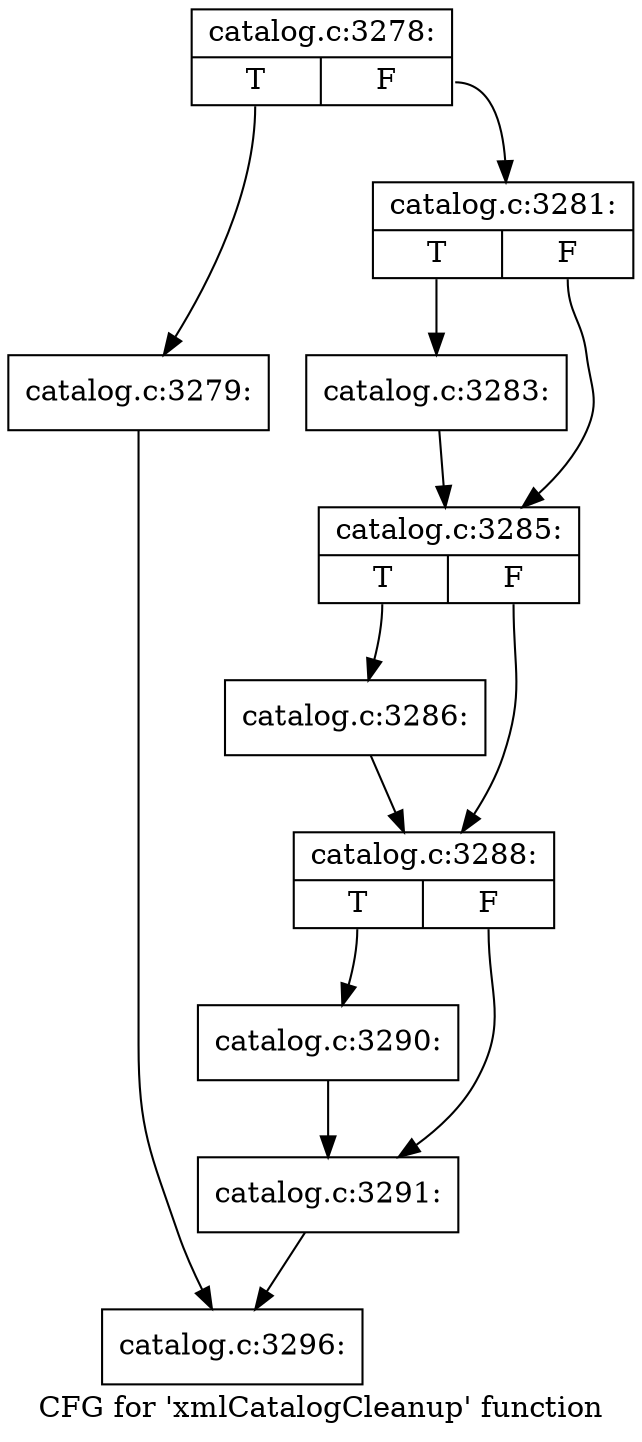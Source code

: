 digraph "CFG for 'xmlCatalogCleanup' function" {
	label="CFG for 'xmlCatalogCleanup' function";

	Node0x391eba0 [shape=record,label="{catalog.c:3278:|{<s0>T|<s1>F}}"];
	Node0x391eba0:s0 -> Node0x391ef30;
	Node0x391eba0:s1 -> Node0x391ef80;
	Node0x391ef30 [shape=record,label="{catalog.c:3279:}"];
	Node0x391ef30 -> Node0x390a5d0;
	Node0x391ef80 [shape=record,label="{catalog.c:3281:|{<s0>T|<s1>F}}"];
	Node0x391ef80:s0 -> Node0x391f290;
	Node0x391ef80:s1 -> Node0x391f2e0;
	Node0x391f290 [shape=record,label="{catalog.c:3283:}"];
	Node0x391f290 -> Node0x391f2e0;
	Node0x391f2e0 [shape=record,label="{catalog.c:3285:|{<s0>T|<s1>F}}"];
	Node0x391f2e0:s0 -> Node0x391f840;
	Node0x391f2e0:s1 -> Node0x391f890;
	Node0x391f840 [shape=record,label="{catalog.c:3286:}"];
	Node0x391f840 -> Node0x391f890;
	Node0x391f890 [shape=record,label="{catalog.c:3288:|{<s0>T|<s1>F}}"];
	Node0x391f890:s0 -> Node0x3920090;
	Node0x391f890:s1 -> Node0x3920390;
	Node0x3920090 [shape=record,label="{catalog.c:3290:}"];
	Node0x3920090 -> Node0x3920390;
	Node0x3920390 [shape=record,label="{catalog.c:3291:}"];
	Node0x3920390 -> Node0x390a5d0;
	Node0x390a5d0 [shape=record,label="{catalog.c:3296:}"];
}
